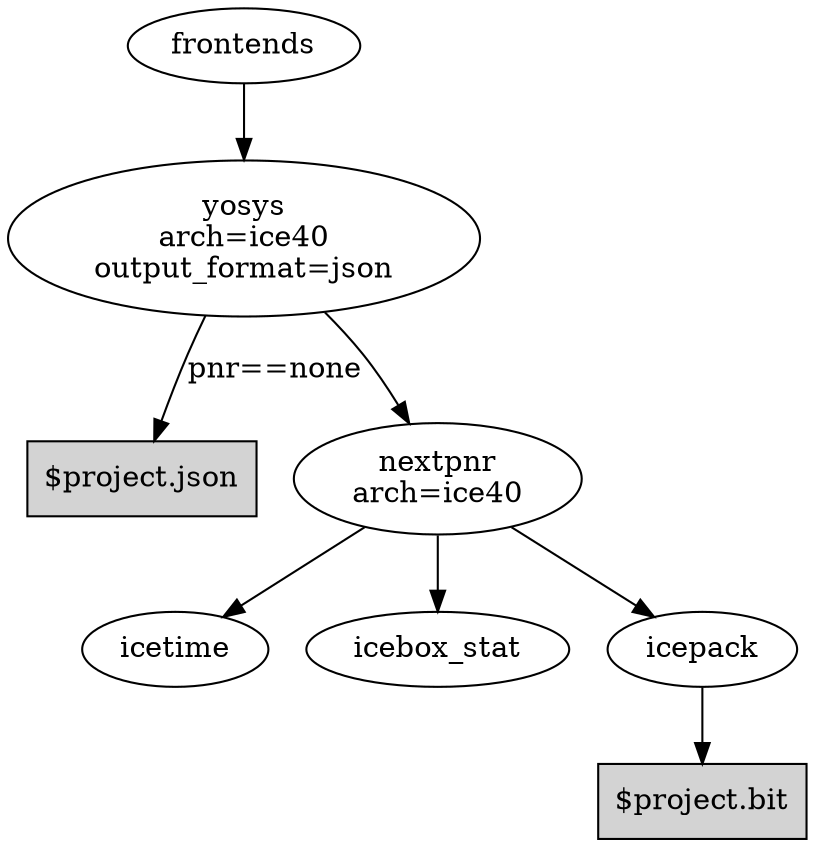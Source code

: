 digraph G {
"$project.bit" [shape=box,style=filled]
"$project.json" [shape=box,style=filled]
yosys [label="yosys\narch=ice40\noutput_format=json"]
nextpnr [label="nextpnr\narch=ice40"]

frontends -> yosys;
yosys -> nextpnr;
yosys -> "$project.json" [label="pnr==none"];
nextpnr -> icetime;
nextpnr -> icebox_stat;
nextpnr -> icepack;
icepack -> "$project.bit";
}